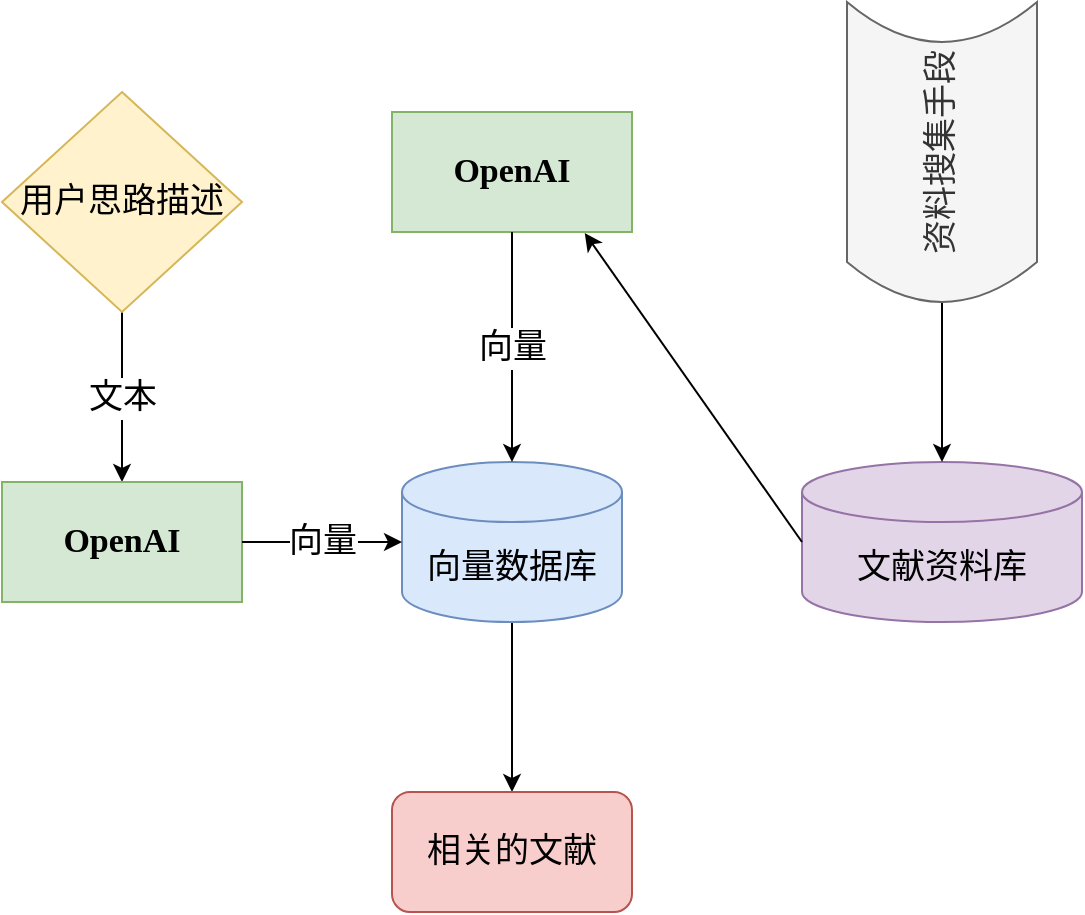 <mxfile>
    <diagram id="aOMcj03g4hTys2xnlOp6" name="Page-1">
        <mxGraphModel dx="175" dy="745" grid="0" gridSize="10" guides="1" tooltips="1" connect="1" arrows="1" fold="1" page="1" pageScale="1" pageWidth="827" pageHeight="1169" math="0" shadow="0">
            <root>
                <mxCell id="0"/>
                <mxCell id="1" parent="0"/>
                <mxCell id="6" value="" style="edgeStyle=none;html=1;exitX=0.5;exitY=1;exitDx=0;exitDy=0;exitPerimeter=0;" edge="1" parent="1" source="7" target="5">
                    <mxGeometry relative="1" as="geometry">
                        <mxPoint x="300" y="525" as="sourcePoint"/>
                    </mxGeometry>
                </mxCell>
                <mxCell id="5" value="相关的文献" style="rounded=1;whiteSpace=wrap;html=1;fillColor=#f8cecc;strokeColor=#b85450;fontFamily=simsun;fontSize=17;" vertex="1" parent="1">
                    <mxGeometry x="345" y="610" width="120" height="60" as="geometry"/>
                </mxCell>
                <mxCell id="7" value="向量数据库" style="shape=cylinder3;whiteSpace=wrap;html=1;boundedLbl=1;backgroundOutline=1;size=15;fillColor=#dae8fc;strokeColor=#6c8ebf;fontFamily=simsun;fontSize=17;" vertex="1" parent="1">
                    <mxGeometry x="350" y="445" width="110" height="80" as="geometry"/>
                </mxCell>
                <mxCell id="8" value="OpenAI" style="rounded=0;whiteSpace=wrap;html=1;fontFamily=simsun;fontSize=17;fillColor=#d5e8d4;strokeColor=#82b366;fontStyle=1" vertex="1" parent="1">
                    <mxGeometry x="345" y="270" width="120" height="60" as="geometry"/>
                </mxCell>
                <mxCell id="9" value="向量" style="endArrow=classic;html=1;fontFamily=simsun;fontSize=17;exitX=0.5;exitY=1;exitDx=0;exitDy=0;entryX=0.5;entryY=0;entryDx=0;entryDy=0;entryPerimeter=0;" edge="1" parent="1" source="8" target="7">
                    <mxGeometry width="50" height="50" relative="1" as="geometry">
                        <mxPoint x="480" y="480" as="sourcePoint"/>
                        <mxPoint x="530" y="430" as="targetPoint"/>
                    </mxGeometry>
                </mxCell>
                <mxCell id="10" value="文本" style="endArrow=classic;html=1;fontFamily=simsun;fontSize=17;exitX=0.5;exitY=1;exitDx=0;exitDy=0;entryX=0.5;entryY=0;entryDx=0;entryDy=0;" edge="1" parent="1" source="148" target="147">
                    <mxGeometry x="0.001" width="50" height="50" relative="1" as="geometry">
                        <mxPoint x="201.58" y="451.04" as="sourcePoint"/>
                        <mxPoint x="530" y="430" as="targetPoint"/>
                        <mxPoint as="offset"/>
                    </mxGeometry>
                </mxCell>
                <mxCell id="145" value="文献资料库" style="shape=cylinder3;whiteSpace=wrap;html=1;boundedLbl=1;backgroundOutline=1;size=15;fontFamily=simsun;fontSize=17;fillColor=#e1d5e7;strokeColor=#9673a6;" vertex="1" parent="1">
                    <mxGeometry x="550" y="445" width="140" height="80" as="geometry"/>
                </mxCell>
                <mxCell id="146" value="" style="endArrow=classic;html=1;fontFamily=simsun;fontSize=17;exitX=0;exitY=0.5;exitDx=0;exitDy=0;exitPerimeter=0;entryX=0.803;entryY=1.008;entryDx=0;entryDy=0;entryPerimeter=0;" edge="1" parent="1" source="145" target="8">
                    <mxGeometry width="50" height="50" relative="1" as="geometry">
                        <mxPoint x="450" y="460" as="sourcePoint"/>
                        <mxPoint x="500" y="410" as="targetPoint"/>
                    </mxGeometry>
                </mxCell>
                <mxCell id="147" value="OpenAI" style="rounded=0;whiteSpace=wrap;html=1;fontFamily=simsun;fontSize=17;fillColor=#d5e8d4;strokeColor=#82b366;fontStyle=1" vertex="1" parent="1">
                    <mxGeometry x="150" y="455" width="120" height="60" as="geometry"/>
                </mxCell>
                <mxCell id="148" value="用户思路描述" style="rhombus;whiteSpace=wrap;html=1;fontFamily=simsun;fontSize=17;fillColor=#fff2cc;strokeColor=#d6b656;" vertex="1" parent="1">
                    <mxGeometry x="150" y="260" width="120" height="110" as="geometry"/>
                </mxCell>
                <mxCell id="149" value="向量" style="endArrow=classic;html=1;fontFamily=simsun;fontSize=17;exitX=1;exitY=0.5;exitDx=0;exitDy=0;entryX=0;entryY=0.5;entryDx=0;entryDy=0;entryPerimeter=0;" edge="1" parent="1" source="147" target="7">
                    <mxGeometry width="50" height="50" relative="1" as="geometry">
                        <mxPoint x="400" y="300" as="sourcePoint"/>
                        <mxPoint x="400" y="455" as="targetPoint"/>
                    </mxGeometry>
                </mxCell>
                <mxCell id="151" style="edgeStyle=none;html=1;entryX=0.5;entryY=0;entryDx=0;entryDy=0;entryPerimeter=0;fontFamily=simsun;fontSize=17;" edge="1" parent="1" source="150" target="145">
                    <mxGeometry relative="1" as="geometry"/>
                </mxCell>
                <mxCell id="150" value="资料搜集手段" style="shape=dataStorage;whiteSpace=wrap;html=1;fixedSize=1;fontFamily=simsun;fontSize=17;fillColor=#f5f5f5;rotation=-90;fontColor=#333333;strokeColor=#666666;" vertex="1" parent="1">
                    <mxGeometry x="545" y="242.5" width="150" height="95" as="geometry"/>
                </mxCell>
            </root>
        </mxGraphModel>
    </diagram>
</mxfile>